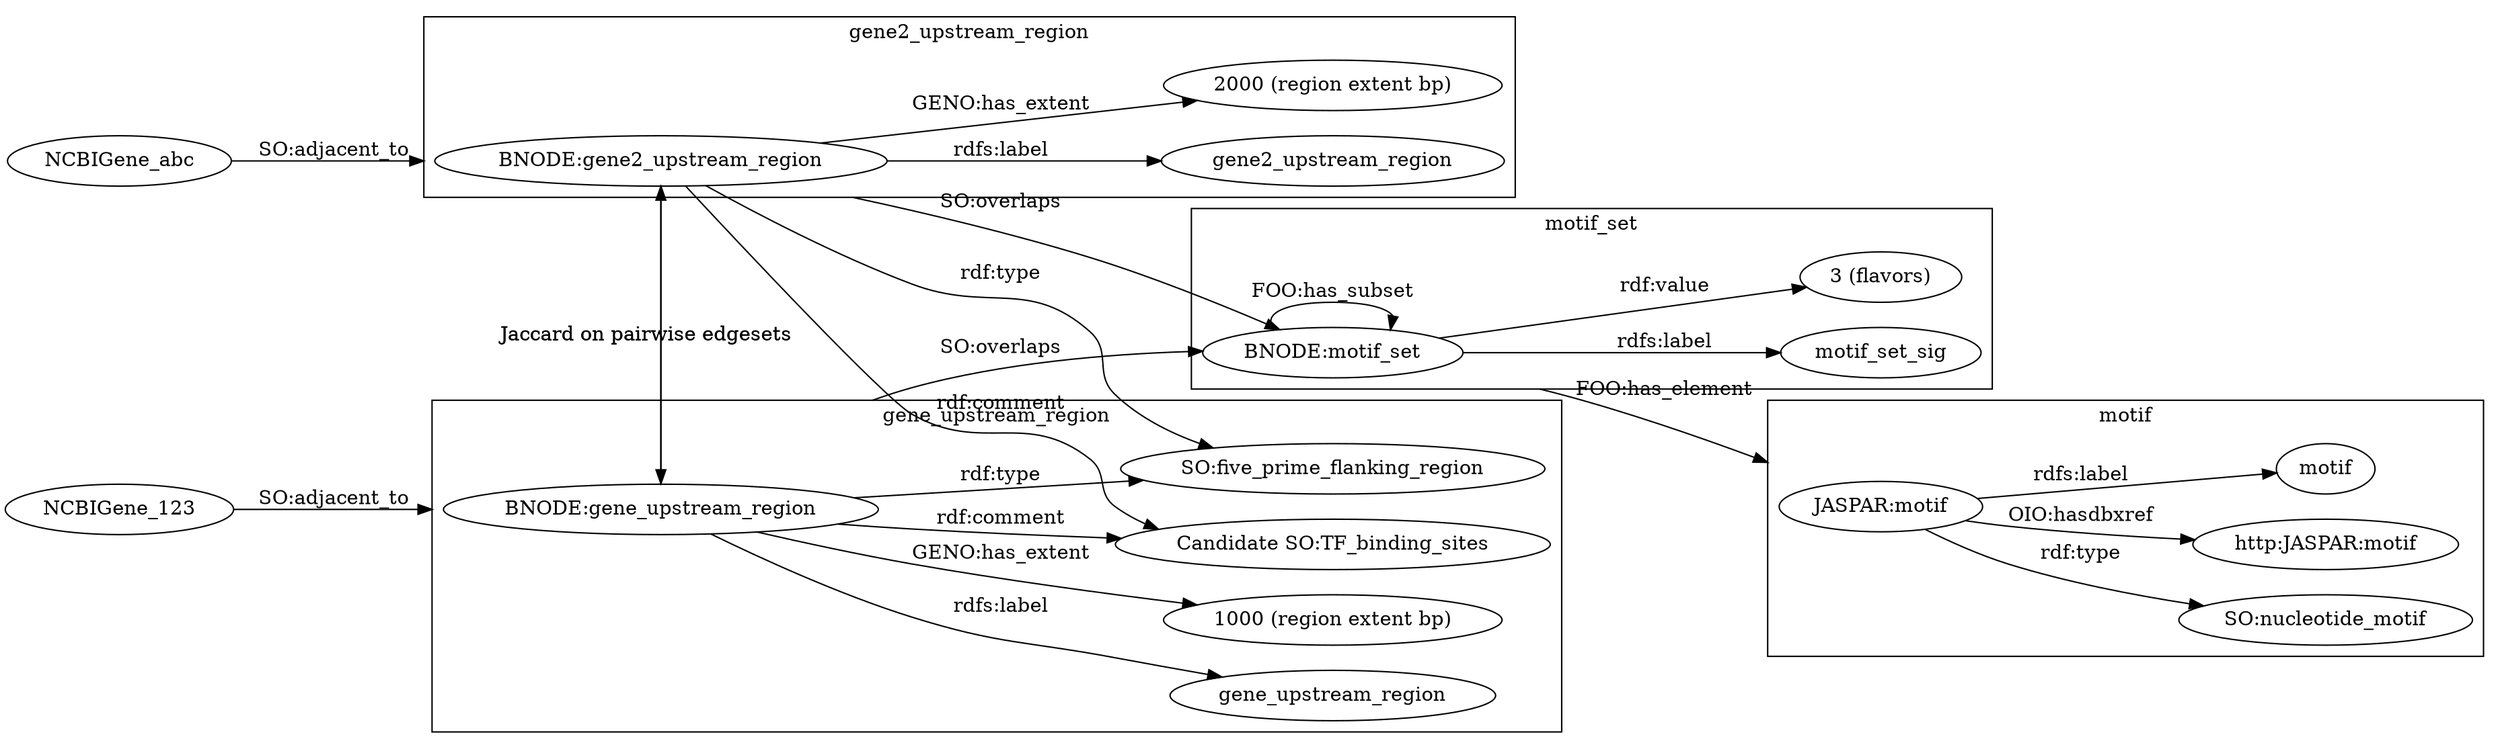 
digraph{
 rankdir=LR;
 compound=true;
 title=JASPAR_target_model
  
 subgraph  cluster_0 { // the genomic region
	label=gene_upstream_region
	"BNODE:gene_upstream_region" -> "gene_upstream_region" [label="rdfs:label"]
	"BNODE:gene_upstream_region" -> "1000 (region extent bp)" [label="GENO:has_extent"]
	"BNODE:gene_upstream_region" -> "SO:five_prime_flanking_region" [label="rdf:type"]	
	"BNODE:gene_upstream_region" -> "Candidate SO:TF_binding_sites" [label="rdf:comment"]
 }


 subgraph  cluster_1 { // a different genomic region
	label="gene2_upstream_region"
	"BNODE:gene2_upstream_region" -> "gene2_upstream_region" [label="rdfs:label"]
	"BNODE:gene2_upstream_region" -> "2000 (region extent bp)" [label="GENO:has_extent"]
}
	"BNODE:gene2_upstream_region" -> "SO:five_prime_flanking_region" [label="rdf:type"]
	"BNODE:gene2_upstream_region" -> "Candidate SO:TF_binding_sites" [label="rdf:comment"]


 	subgraph cluster_2 { // set of motifs
		label=motif_set	
		"BNODE:motif_set" -> "motif_set_sig"[label="rdfs:label"]
		"BNODE:motif_set" -> "3 (flavors)"  [label="rdf:value"]
 	}

 subgraph cluster_3 { // motif itself
	label=motif
	"JASPAR:motif" -> "SO:nucleotide_motif" [label="rdf:type"]
	"JASPAR:motif" -> "http:JASPAR:motif"   [label="OIO:hasdbxref"]
	"JASPAR:motif" -> "motif"[label="rdfs:label"]
 }

 "NCBIGene_123" -> "BNODE:gene_upstream_region" [label="SO:adjacent_to",lhead="cluster_0"]
 "NCBIGene_abc" -> "BNODE:gene2_upstream_region" [label="SO:adjacent_to",lhead="cluster_1"]

// explicit link from region to motif set (visually implied by subgraph containing)
// hope to find a better way b/c ecplicit edge confuses the image
// "BNODE:gene_upstream_region" -> "BNODE:motif_set" [label="SO:overlaps"] //,ltail=cluster_0 lhead=cluster_2]
 
 "BNODE:motif_set" -> "BNODE:motif_set"  [label="FOO:has_subset",ltail=cluster_2, lhead=cluster_2]
 "BNODE:motif_set" -> "JASPAR:motif" [label="FOO:has_element",ltail="cluster_2", lhead=cluster_3] 

 "BNODE:gene_upstream_region"-> "BNODE:motif_set"  [label="SO:overlaps",ltail="cluster_0",lhead="cluster_3"] 
 "BNODE:gene2_upstream_region" -> "BNODE:motif_set"  [label="SO:overlaps",ltail="cluster_1"lhead="cluster_3"]
 
// these need a different plan: effectivly   a -> [context, value] -> b
// whereckntex
 "BNODE:gene_upstream_region" -> "BNODE:gene2_upstream_region" [label="Jaccard on pairwise edgesets"]
 "BNODE:gene2_upstream_region" -> "BNODE:gene_upstream_region" [label="Jaccard on pairwise edgesets"]

//Class: Jaccard’s index
//  Term IRI: http://www.ebi.ac.uk/efo/swo/SWO_0000243
//  high | medium | low
//  or  "stars" 1-5
//  
  
}

//"BNODE:gene_upstream_region" -> "JASPAR:motif" [label="FOO:has_some",ltail=cluster_0,lhead=cluster_2]

